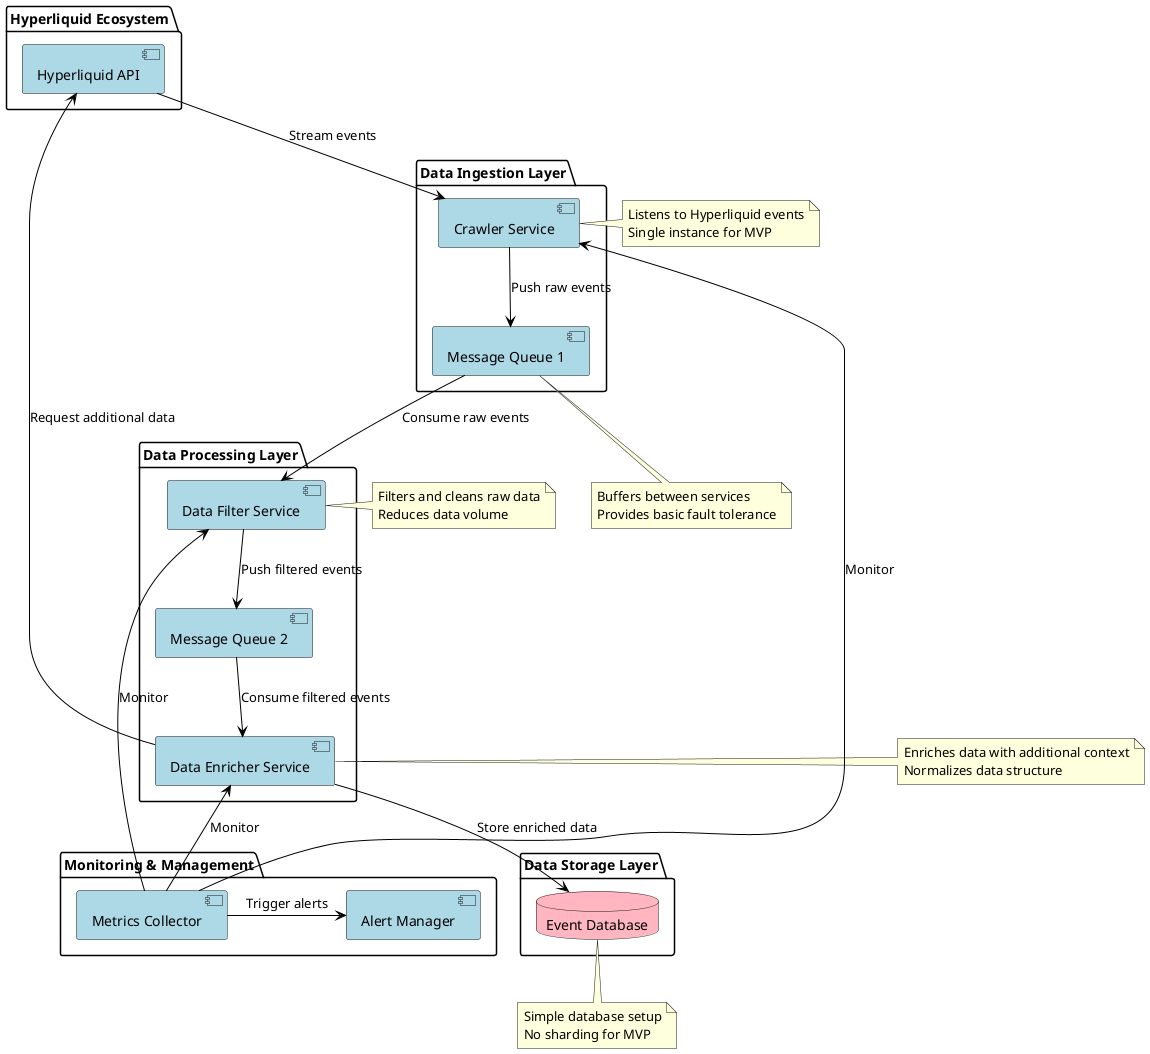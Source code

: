 @startuml Hyperliquid Event Crawl System - MVP Component Diagram

' Style
skinparam {
    ComponentBackgroundColor LightBlue
    DatabaseBackgroundColor LightPink
    QueueBackgroundColor LightYellow
    InterfaceBackgroundColor LightGreen
    ArrowColor Black
    BorderColor Gray
}

' Components
package "Hyperliquid Ecosystem" {
    [Hyperliquid API] as API
}

package "Data Ingestion Layer" {
    [Crawler Service] as Crawler
    [Message Queue 1] as MQ1
    
    Crawler -down-> MQ1 : "Push raw events"
}

package "Data Processing Layer" {
    [Data Filter Service] as Filter
    [Message Queue 2] as MQ2
    [Data Enricher Service] as Enricher
    
    MQ1 -down-> Filter : "Consume raw events"
    Filter -down-> MQ2 : "Push filtered events"
    MQ2 -down-> Enricher : "Consume filtered events"
    Enricher -up-> API : "Request additional data"
}

package "Data Storage Layer" {
    database "Event Database" as DB
    
    Enricher -down-> DB : "Store enriched data"
}

package "Monitoring & Management" {
    [Metrics Collector] as Metrics
    [Alert Manager] as Alerts
    
    Metrics -up-> Crawler : "Monitor"
    Metrics -up-> Filter : "Monitor"
    Metrics -up-> Enricher : "Monitor"
    Metrics -right-> Alerts : "Trigger alerts"
}

' External connections
API -down-> Crawler : "Stream events"

' Notes
note right of Crawler
  Listens to Hyperliquid events
  Single instance for MVP
end note

note right of Filter
  Filters and cleans raw data
  Reduces data volume
end note

note right of Enricher
  Enriches data with additional context
  Normalizes data structure
end note

note bottom of DB
  Simple database setup
  No sharding for MVP
end note

note bottom of MQ1
  Buffers between services
  Provides basic fault tolerance
end note

@enduml 